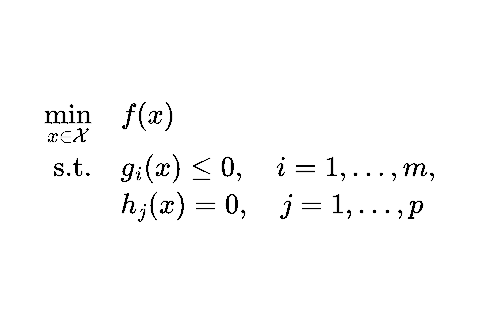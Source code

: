 <mxfile version="26.0.16">
  <diagram id="YEDw_3GBT1TUWQzDqiz8" name="Seite-1">
    <mxGraphModel dx="927" dy="521" grid="1" gridSize="10" guides="1" tooltips="1" connect="1" arrows="1" fold="1" page="1" pageScale="1" pageWidth="827" pageHeight="1169" math="1" shadow="0">
      <root>
        <mxCell id="0" />
        <mxCell id="1" parent="0" />
        <mxCell id="bhQGCopS53DdL-WW1qbv-2" value="&lt;font style=&quot;color: rgb(0, 0, 0);&quot;&gt;\(\begin{aligned}&lt;br&gt;\min_{x \in \mathcal{X}} \quad &amp;amp; f(x) \\&lt;br&gt;\text{s.t.} \quad &amp;amp; g_i(x) \leq 0,\quad i = 1,\dots, m, \\&lt;br&gt;                &amp;amp; h_j(x) = 0,\quad j = 1,\dots, p\end{aligned}\)&lt;/font&gt;" style="text;html=1;align=center;verticalAlign=middle;whiteSpace=wrap;rounded=0;" parent="1" vertex="1">
          <mxGeometry x="300" y="690" width="240" height="160" as="geometry" />
        </mxCell>
      </root>
    </mxGraphModel>
  </diagram>
</mxfile>
